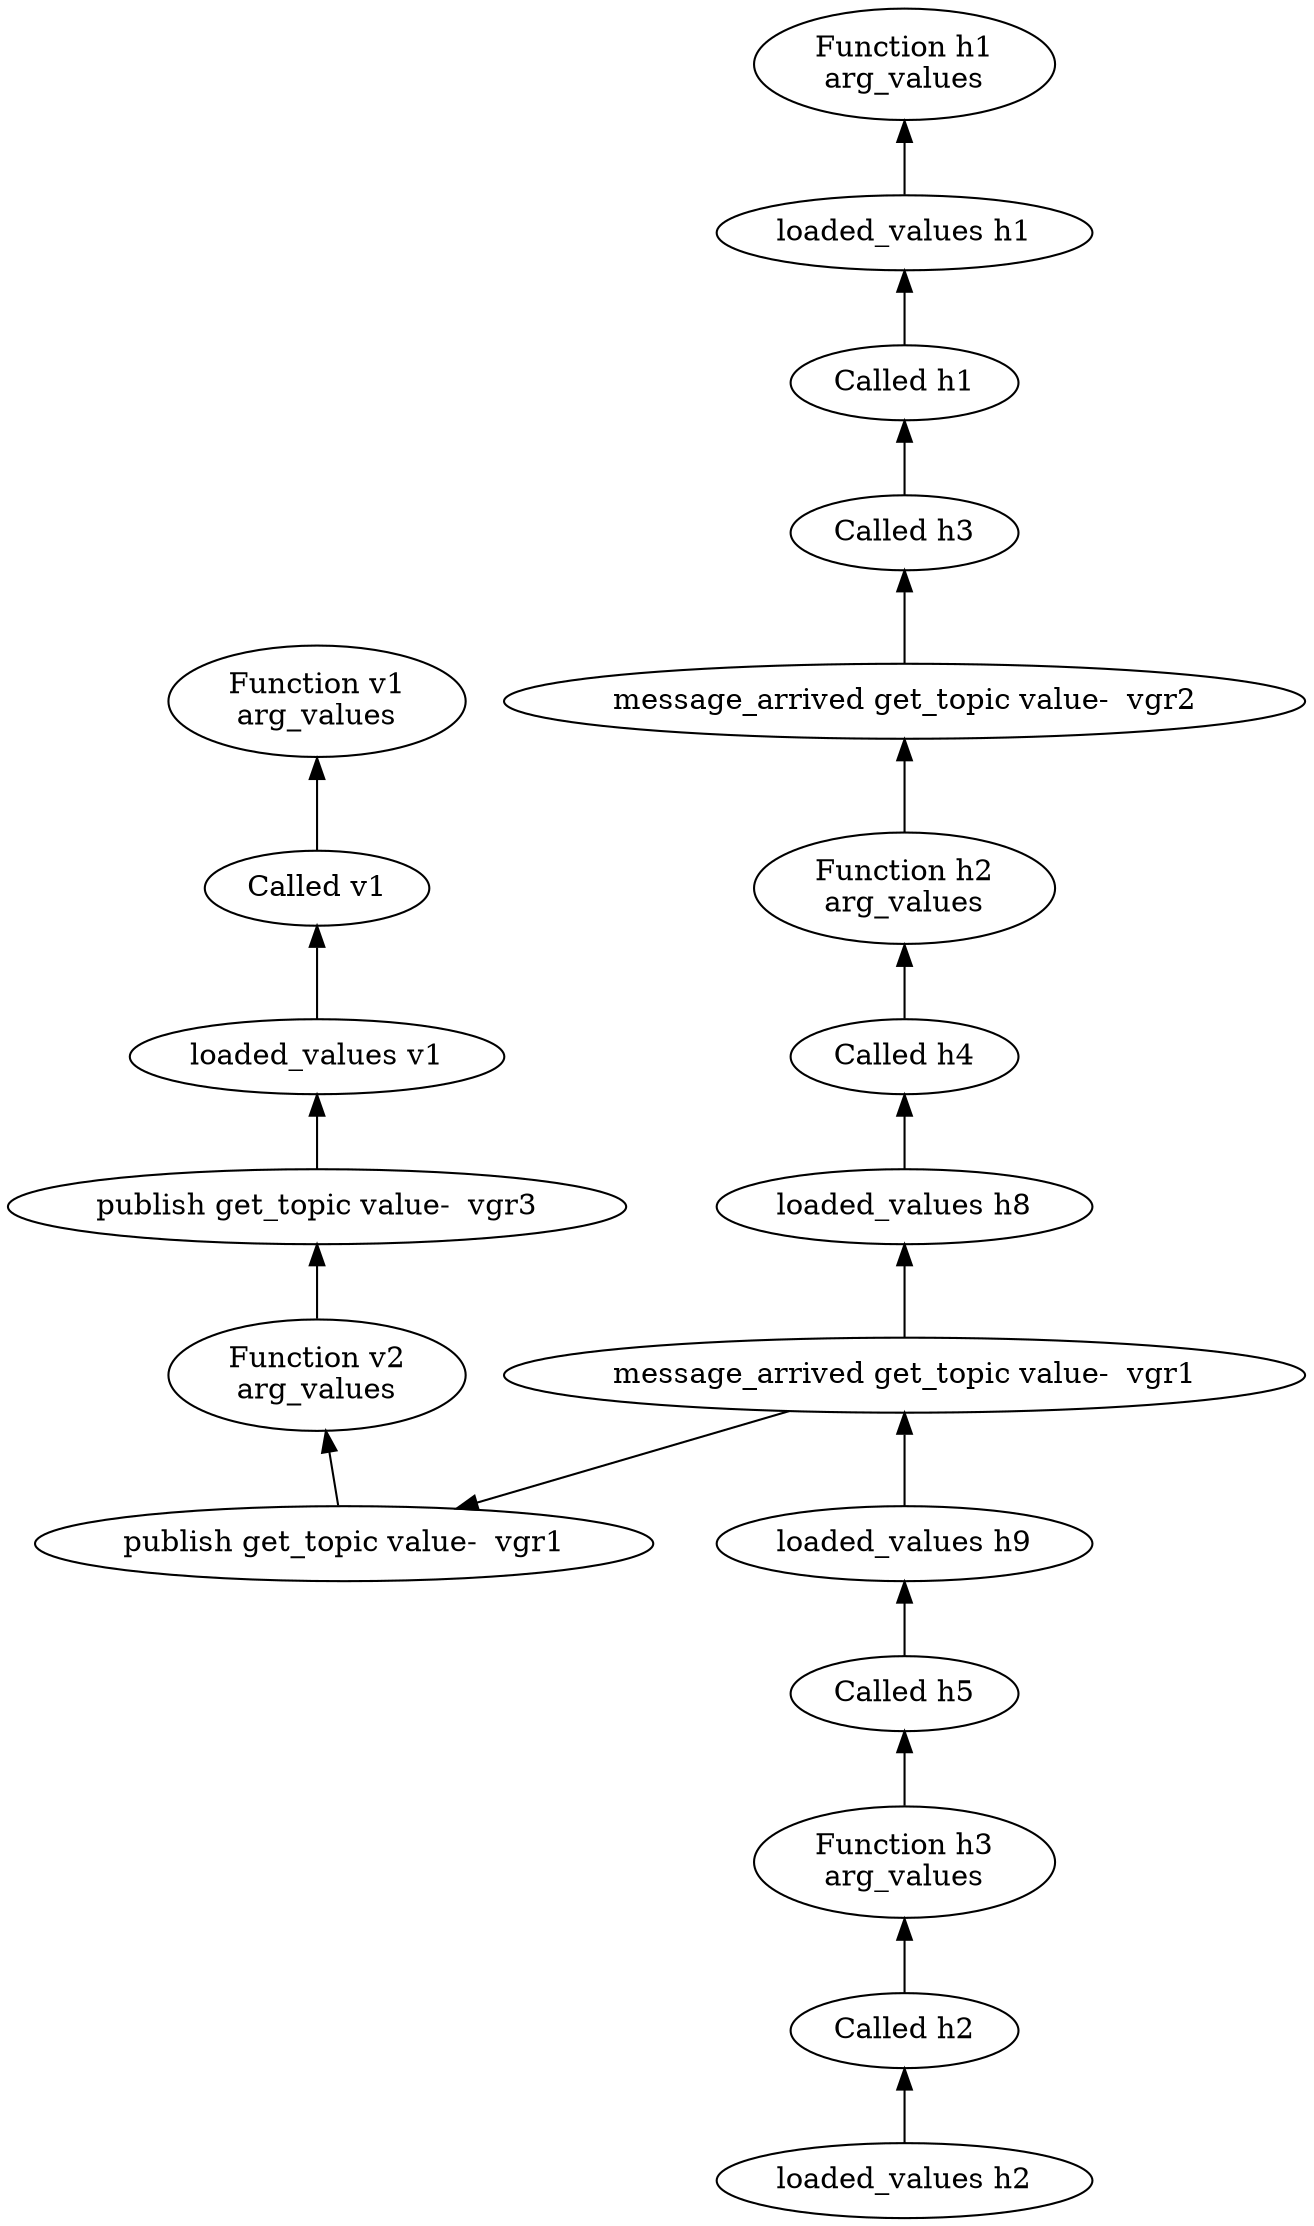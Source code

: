 digraph "graph-0" {
	"loaded_values h2"
	"Called h2"
	"Called h2" -> "loaded_values h2" [dir=back]
	"Function h3
arg_values
"
	"Function h3
arg_values
" -> "Called h2" [dir=back]
	"Called h5"
	"Called h5" -> "Function h3
arg_values
" [dir=back]
	"loaded_values h9"
	"loaded_values h9" -> "Called h5" [dir=back]
	"message_arrived get_topic value-  vgr1"
	"message_arrived get_topic value-  vgr1" -> "loaded_values h9" [dir=back]
	"loaded_values h8"
	"loaded_values h8" -> "message_arrived get_topic value-  vgr1" [dir=back]
	"Called h4"
	"Called h4" -> "loaded_values h8" [dir=back]
	"Function h2
arg_values
"
	"Function h2
arg_values
" -> "Called h4" [dir=back]
	"message_arrived get_topic value-  vgr2"
	"message_arrived get_topic value-  vgr2" -> "Function h2
arg_values
" [dir=back]
	"Called h3"
	"Called h3" -> "message_arrived get_topic value-  vgr2" [dir=back]
	"Called h1"
	"Called h1" -> "Called h3" [dir=back]
	"loaded_values h1"
	"loaded_values h1" -> "Called h1" [dir=back]
	"Function h1
arg_values
"
	"Function h1
arg_values
" -> "loaded_values h1" [dir=back]
	"publish get_topic value-  vgr1"
	"message_arrived get_topic value-  vgr1" -> "publish get_topic value-  vgr1"
	"Function v2
arg_values
"
	"Function v2
arg_values
" -> "publish get_topic value-  vgr1" [dir=back]
	"publish get_topic value-  vgr3"
	"publish get_topic value-  vgr3" -> "Function v2
arg_values
" [dir=back]
	"loaded_values v1"
	"loaded_values v1" -> "publish get_topic value-  vgr3" [dir=back]
	"Called v1"
	"Called v1" -> "loaded_values v1" [dir=back]
	"Function v1
arg_values
"
	"Function v1
arg_values
" -> "Called v1" [dir=back]
}
